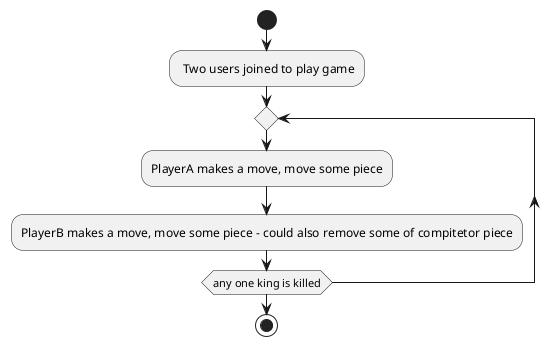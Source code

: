 @startuml
'https://plantuml.com/activity-diagram-beta

start
: Two users joined to play game;
repeat
    :PlayerA makes a move, move some piece;
    :PlayerB makes a move, move some piece - could also remove some of compitetor piece;

repeat while(any one king is killed)
stop

@enduml
